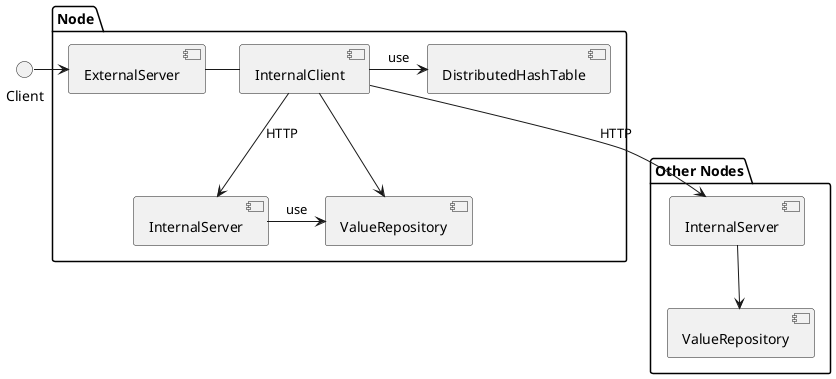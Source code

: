 @startuml

() Client


package "Node" {
Client -right-> [ExternalServer]

[InternalClient] --> [InternalServer] : HTTP
[InternalClient] -> [ValueRepository]
[InternalServer] -> [ValueRepository] : use
[ExternalServer] - [InternalClient]
[InternalClient] -> [DistributedHashTable] : use
}



package "Other Nodes" {
[InternalServer] as OtherInternal
[ValueRepository] as OtherRepository

OtherInternal --> OtherRepository
InternalClient --> OtherInternal : HTTP
}

@enduml